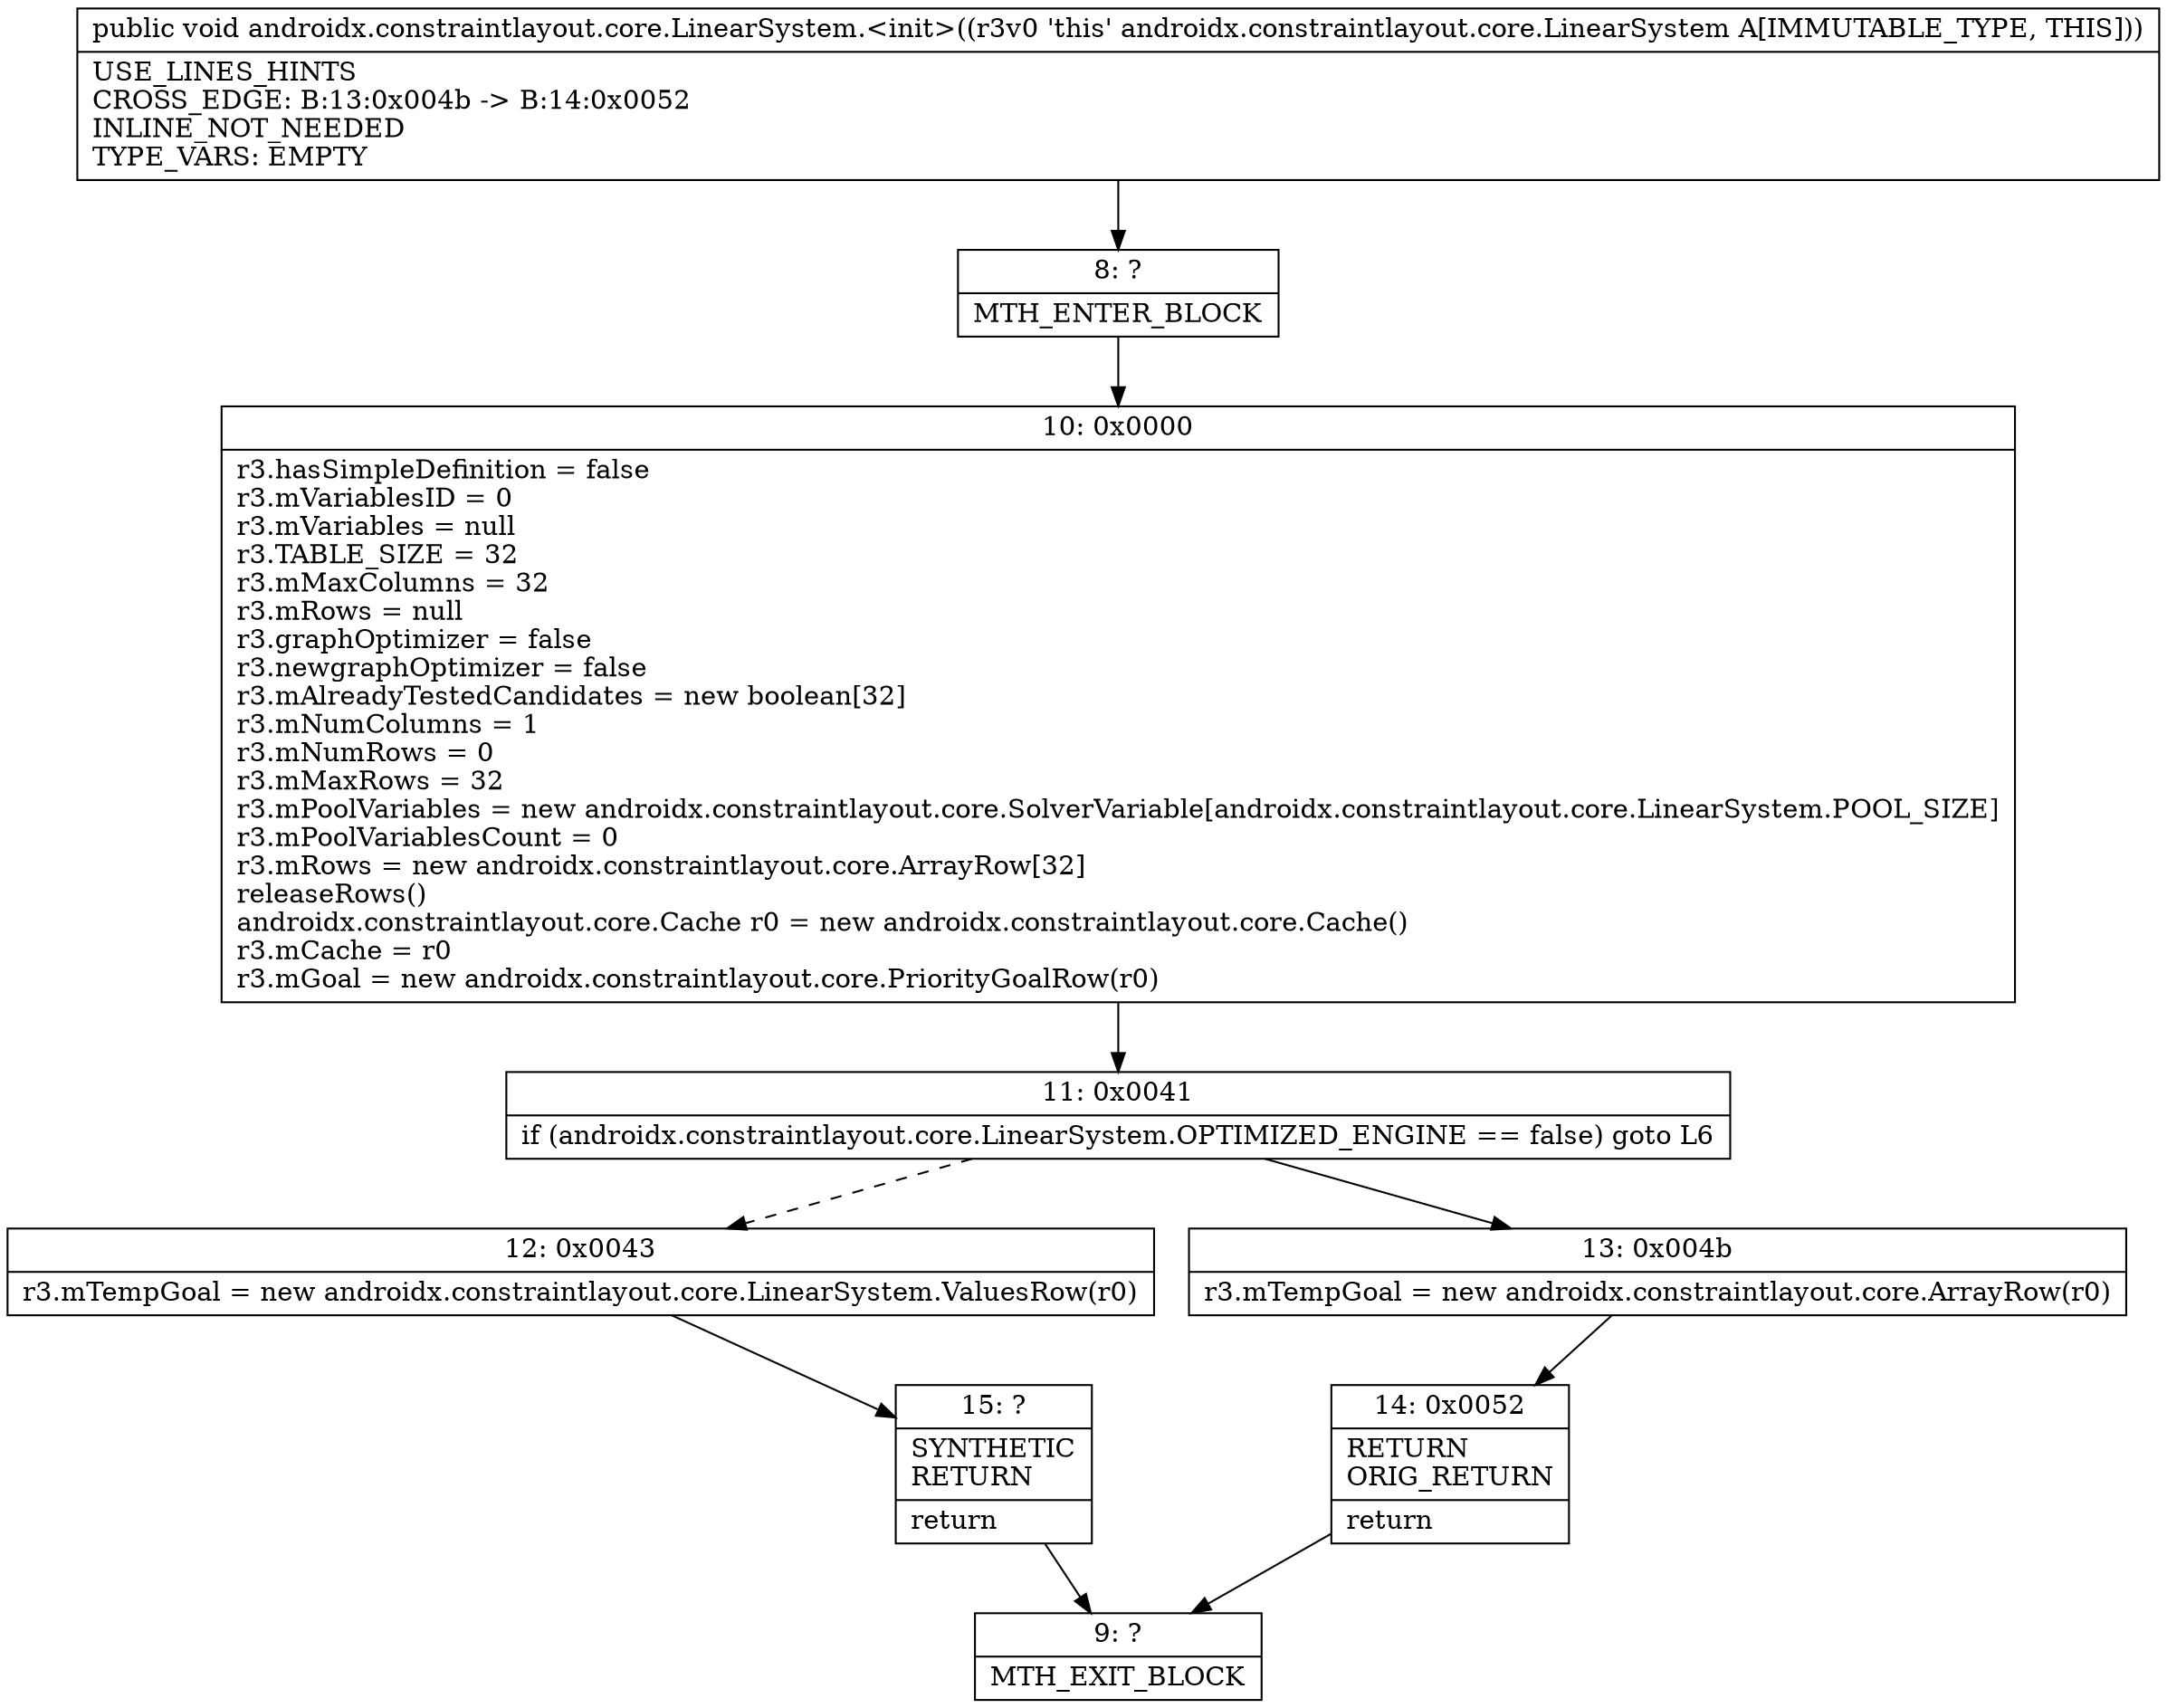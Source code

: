 digraph "CFG forandroidx.constraintlayout.core.LinearSystem.\<init\>()V" {
Node_8 [shape=record,label="{8\:\ ?|MTH_ENTER_BLOCK\l}"];
Node_10 [shape=record,label="{10\:\ 0x0000|r3.hasSimpleDefinition = false\lr3.mVariablesID = 0\lr3.mVariables = null\lr3.TABLE_SIZE = 32\lr3.mMaxColumns = 32\lr3.mRows = null\lr3.graphOptimizer = false\lr3.newgraphOptimizer = false\lr3.mAlreadyTestedCandidates = new boolean[32]\lr3.mNumColumns = 1\lr3.mNumRows = 0\lr3.mMaxRows = 32\lr3.mPoolVariables = new androidx.constraintlayout.core.SolverVariable[androidx.constraintlayout.core.LinearSystem.POOL_SIZE]\lr3.mPoolVariablesCount = 0\lr3.mRows = new androidx.constraintlayout.core.ArrayRow[32]\lreleaseRows()\landroidx.constraintlayout.core.Cache r0 = new androidx.constraintlayout.core.Cache()\lr3.mCache = r0\lr3.mGoal = new androidx.constraintlayout.core.PriorityGoalRow(r0)\l}"];
Node_11 [shape=record,label="{11\:\ 0x0041|if (androidx.constraintlayout.core.LinearSystem.OPTIMIZED_ENGINE == false) goto L6\l}"];
Node_12 [shape=record,label="{12\:\ 0x0043|r3.mTempGoal = new androidx.constraintlayout.core.LinearSystem.ValuesRow(r0)\l}"];
Node_15 [shape=record,label="{15\:\ ?|SYNTHETIC\lRETURN\l|return\l}"];
Node_9 [shape=record,label="{9\:\ ?|MTH_EXIT_BLOCK\l}"];
Node_13 [shape=record,label="{13\:\ 0x004b|r3.mTempGoal = new androidx.constraintlayout.core.ArrayRow(r0)\l}"];
Node_14 [shape=record,label="{14\:\ 0x0052|RETURN\lORIG_RETURN\l|return\l}"];
MethodNode[shape=record,label="{public void androidx.constraintlayout.core.LinearSystem.\<init\>((r3v0 'this' androidx.constraintlayout.core.LinearSystem A[IMMUTABLE_TYPE, THIS]))  | USE_LINES_HINTS\lCROSS_EDGE: B:13:0x004b \-\> B:14:0x0052\lINLINE_NOT_NEEDED\lTYPE_VARS: EMPTY\l}"];
MethodNode -> Node_8;Node_8 -> Node_10;
Node_10 -> Node_11;
Node_11 -> Node_12[style=dashed];
Node_11 -> Node_13;
Node_12 -> Node_15;
Node_15 -> Node_9;
Node_13 -> Node_14;
Node_14 -> Node_9;
}

